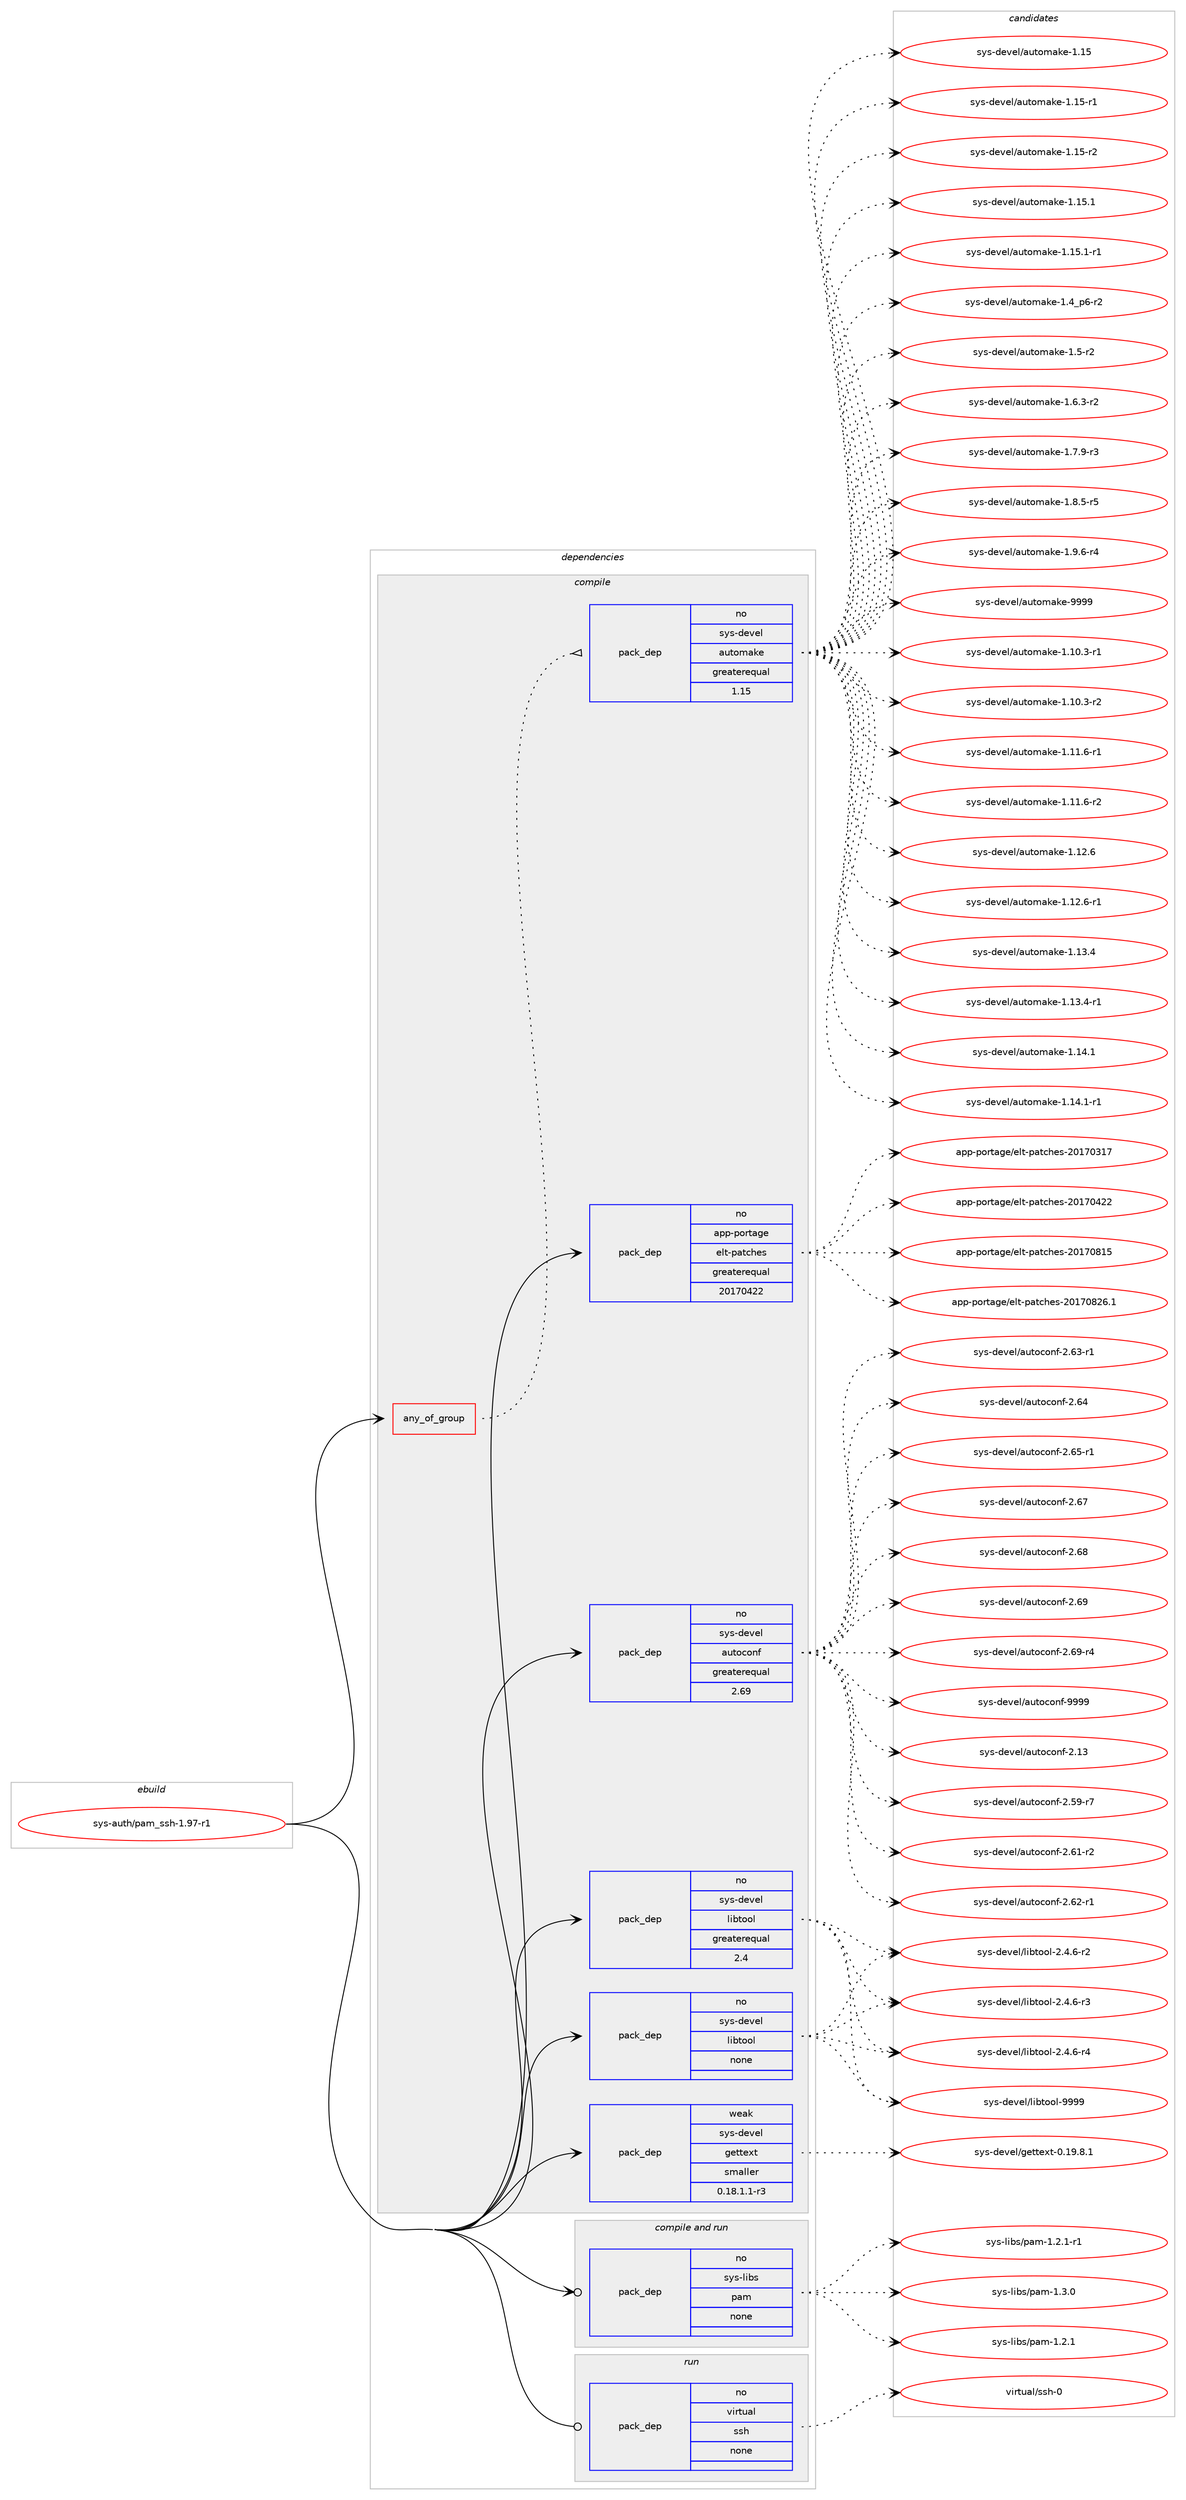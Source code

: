 digraph prolog {

# *************
# Graph options
# *************

newrank=true;
concentrate=true;
compound=true;
graph [rankdir=LR,fontname=Helvetica,fontsize=10,ranksep=1.5];#, ranksep=2.5, nodesep=0.2];
edge  [arrowhead=vee];
node  [fontname=Helvetica,fontsize=10];

# **********
# The ebuild
# **********

subgraph cluster_leftcol {
color=gray;
rank=same;
label=<<i>ebuild</i>>;
id [label="sys-auth/pam_ssh-1.97-r1", color=red, width=4, href="../sys-auth/pam_ssh-1.97-r1.svg"];
}

# ****************
# The dependencies
# ****************

subgraph cluster_midcol {
color=gray;
label=<<i>dependencies</i>>;
subgraph cluster_compile {
fillcolor="#eeeeee";
style=filled;
label=<<i>compile</i>>;
subgraph any7995 {
dependency475345 [label=<<TABLE BORDER="0" CELLBORDER="1" CELLSPACING="0" CELLPADDING="4"><TR><TD CELLPADDING="10">any_of_group</TD></TR></TABLE>>, shape=none, color=red];subgraph pack352589 {
dependency475346 [label=<<TABLE BORDER="0" CELLBORDER="1" CELLSPACING="0" CELLPADDING="4" WIDTH="220"><TR><TD ROWSPAN="6" CELLPADDING="30">pack_dep</TD></TR><TR><TD WIDTH="110">no</TD></TR><TR><TD>sys-devel</TD></TR><TR><TD>automake</TD></TR><TR><TD>greaterequal</TD></TR><TR><TD>1.15</TD></TR></TABLE>>, shape=none, color=blue];
}
dependency475345:e -> dependency475346:w [weight=20,style="dotted",arrowhead="oinv"];
}
id:e -> dependency475345:w [weight=20,style="solid",arrowhead="vee"];
subgraph pack352590 {
dependency475347 [label=<<TABLE BORDER="0" CELLBORDER="1" CELLSPACING="0" CELLPADDING="4" WIDTH="220"><TR><TD ROWSPAN="6" CELLPADDING="30">pack_dep</TD></TR><TR><TD WIDTH="110">no</TD></TR><TR><TD>app-portage</TD></TR><TR><TD>elt-patches</TD></TR><TR><TD>greaterequal</TD></TR><TR><TD>20170422</TD></TR></TABLE>>, shape=none, color=blue];
}
id:e -> dependency475347:w [weight=20,style="solid",arrowhead="vee"];
subgraph pack352591 {
dependency475348 [label=<<TABLE BORDER="0" CELLBORDER="1" CELLSPACING="0" CELLPADDING="4" WIDTH="220"><TR><TD ROWSPAN="6" CELLPADDING="30">pack_dep</TD></TR><TR><TD WIDTH="110">no</TD></TR><TR><TD>sys-devel</TD></TR><TR><TD>autoconf</TD></TR><TR><TD>greaterequal</TD></TR><TR><TD>2.69</TD></TR></TABLE>>, shape=none, color=blue];
}
id:e -> dependency475348:w [weight=20,style="solid",arrowhead="vee"];
subgraph pack352592 {
dependency475349 [label=<<TABLE BORDER="0" CELLBORDER="1" CELLSPACING="0" CELLPADDING="4" WIDTH="220"><TR><TD ROWSPAN="6" CELLPADDING="30">pack_dep</TD></TR><TR><TD WIDTH="110">no</TD></TR><TR><TD>sys-devel</TD></TR><TR><TD>libtool</TD></TR><TR><TD>greaterequal</TD></TR><TR><TD>2.4</TD></TR></TABLE>>, shape=none, color=blue];
}
id:e -> dependency475349:w [weight=20,style="solid",arrowhead="vee"];
subgraph pack352593 {
dependency475350 [label=<<TABLE BORDER="0" CELLBORDER="1" CELLSPACING="0" CELLPADDING="4" WIDTH="220"><TR><TD ROWSPAN="6" CELLPADDING="30">pack_dep</TD></TR><TR><TD WIDTH="110">no</TD></TR><TR><TD>sys-devel</TD></TR><TR><TD>libtool</TD></TR><TR><TD>none</TD></TR><TR><TD></TD></TR></TABLE>>, shape=none, color=blue];
}
id:e -> dependency475350:w [weight=20,style="solid",arrowhead="vee"];
subgraph pack352594 {
dependency475351 [label=<<TABLE BORDER="0" CELLBORDER="1" CELLSPACING="0" CELLPADDING="4" WIDTH="220"><TR><TD ROWSPAN="6" CELLPADDING="30">pack_dep</TD></TR><TR><TD WIDTH="110">weak</TD></TR><TR><TD>sys-devel</TD></TR><TR><TD>gettext</TD></TR><TR><TD>smaller</TD></TR><TR><TD>0.18.1.1-r3</TD></TR></TABLE>>, shape=none, color=blue];
}
id:e -> dependency475351:w [weight=20,style="solid",arrowhead="vee"];
}
subgraph cluster_compileandrun {
fillcolor="#eeeeee";
style=filled;
label=<<i>compile and run</i>>;
subgraph pack352595 {
dependency475352 [label=<<TABLE BORDER="0" CELLBORDER="1" CELLSPACING="0" CELLPADDING="4" WIDTH="220"><TR><TD ROWSPAN="6" CELLPADDING="30">pack_dep</TD></TR><TR><TD WIDTH="110">no</TD></TR><TR><TD>sys-libs</TD></TR><TR><TD>pam</TD></TR><TR><TD>none</TD></TR><TR><TD></TD></TR></TABLE>>, shape=none, color=blue];
}
id:e -> dependency475352:w [weight=20,style="solid",arrowhead="odotvee"];
}
subgraph cluster_run {
fillcolor="#eeeeee";
style=filled;
label=<<i>run</i>>;
subgraph pack352596 {
dependency475353 [label=<<TABLE BORDER="0" CELLBORDER="1" CELLSPACING="0" CELLPADDING="4" WIDTH="220"><TR><TD ROWSPAN="6" CELLPADDING="30">pack_dep</TD></TR><TR><TD WIDTH="110">no</TD></TR><TR><TD>virtual</TD></TR><TR><TD>ssh</TD></TR><TR><TD>none</TD></TR><TR><TD></TD></TR></TABLE>>, shape=none, color=blue];
}
id:e -> dependency475353:w [weight=20,style="solid",arrowhead="odot"];
}
}

# **************
# The candidates
# **************

subgraph cluster_choices {
rank=same;
color=gray;
label=<<i>candidates</i>>;

subgraph choice352589 {
color=black;
nodesep=1;
choice11512111545100101118101108479711711611110997107101454946494846514511449 [label="sys-devel/automake-1.10.3-r1", color=red, width=4,href="../sys-devel/automake-1.10.3-r1.svg"];
choice11512111545100101118101108479711711611110997107101454946494846514511450 [label="sys-devel/automake-1.10.3-r2", color=red, width=4,href="../sys-devel/automake-1.10.3-r2.svg"];
choice11512111545100101118101108479711711611110997107101454946494946544511449 [label="sys-devel/automake-1.11.6-r1", color=red, width=4,href="../sys-devel/automake-1.11.6-r1.svg"];
choice11512111545100101118101108479711711611110997107101454946494946544511450 [label="sys-devel/automake-1.11.6-r2", color=red, width=4,href="../sys-devel/automake-1.11.6-r2.svg"];
choice1151211154510010111810110847971171161111099710710145494649504654 [label="sys-devel/automake-1.12.6", color=red, width=4,href="../sys-devel/automake-1.12.6.svg"];
choice11512111545100101118101108479711711611110997107101454946495046544511449 [label="sys-devel/automake-1.12.6-r1", color=red, width=4,href="../sys-devel/automake-1.12.6-r1.svg"];
choice1151211154510010111810110847971171161111099710710145494649514652 [label="sys-devel/automake-1.13.4", color=red, width=4,href="../sys-devel/automake-1.13.4.svg"];
choice11512111545100101118101108479711711611110997107101454946495146524511449 [label="sys-devel/automake-1.13.4-r1", color=red, width=4,href="../sys-devel/automake-1.13.4-r1.svg"];
choice1151211154510010111810110847971171161111099710710145494649524649 [label="sys-devel/automake-1.14.1", color=red, width=4,href="../sys-devel/automake-1.14.1.svg"];
choice11512111545100101118101108479711711611110997107101454946495246494511449 [label="sys-devel/automake-1.14.1-r1", color=red, width=4,href="../sys-devel/automake-1.14.1-r1.svg"];
choice115121115451001011181011084797117116111109971071014549464953 [label="sys-devel/automake-1.15", color=red, width=4,href="../sys-devel/automake-1.15.svg"];
choice1151211154510010111810110847971171161111099710710145494649534511449 [label="sys-devel/automake-1.15-r1", color=red, width=4,href="../sys-devel/automake-1.15-r1.svg"];
choice1151211154510010111810110847971171161111099710710145494649534511450 [label="sys-devel/automake-1.15-r2", color=red, width=4,href="../sys-devel/automake-1.15-r2.svg"];
choice1151211154510010111810110847971171161111099710710145494649534649 [label="sys-devel/automake-1.15.1", color=red, width=4,href="../sys-devel/automake-1.15.1.svg"];
choice11512111545100101118101108479711711611110997107101454946495346494511449 [label="sys-devel/automake-1.15.1-r1", color=red, width=4,href="../sys-devel/automake-1.15.1-r1.svg"];
choice115121115451001011181011084797117116111109971071014549465295112544511450 [label="sys-devel/automake-1.4_p6-r2", color=red, width=4,href="../sys-devel/automake-1.4_p6-r2.svg"];
choice11512111545100101118101108479711711611110997107101454946534511450 [label="sys-devel/automake-1.5-r2", color=red, width=4,href="../sys-devel/automake-1.5-r2.svg"];
choice115121115451001011181011084797117116111109971071014549465446514511450 [label="sys-devel/automake-1.6.3-r2", color=red, width=4,href="../sys-devel/automake-1.6.3-r2.svg"];
choice115121115451001011181011084797117116111109971071014549465546574511451 [label="sys-devel/automake-1.7.9-r3", color=red, width=4,href="../sys-devel/automake-1.7.9-r3.svg"];
choice115121115451001011181011084797117116111109971071014549465646534511453 [label="sys-devel/automake-1.8.5-r5", color=red, width=4,href="../sys-devel/automake-1.8.5-r5.svg"];
choice115121115451001011181011084797117116111109971071014549465746544511452 [label="sys-devel/automake-1.9.6-r4", color=red, width=4,href="../sys-devel/automake-1.9.6-r4.svg"];
choice115121115451001011181011084797117116111109971071014557575757 [label="sys-devel/automake-9999", color=red, width=4,href="../sys-devel/automake-9999.svg"];
dependency475346:e -> choice11512111545100101118101108479711711611110997107101454946494846514511449:w [style=dotted,weight="100"];
dependency475346:e -> choice11512111545100101118101108479711711611110997107101454946494846514511450:w [style=dotted,weight="100"];
dependency475346:e -> choice11512111545100101118101108479711711611110997107101454946494946544511449:w [style=dotted,weight="100"];
dependency475346:e -> choice11512111545100101118101108479711711611110997107101454946494946544511450:w [style=dotted,weight="100"];
dependency475346:e -> choice1151211154510010111810110847971171161111099710710145494649504654:w [style=dotted,weight="100"];
dependency475346:e -> choice11512111545100101118101108479711711611110997107101454946495046544511449:w [style=dotted,weight="100"];
dependency475346:e -> choice1151211154510010111810110847971171161111099710710145494649514652:w [style=dotted,weight="100"];
dependency475346:e -> choice11512111545100101118101108479711711611110997107101454946495146524511449:w [style=dotted,weight="100"];
dependency475346:e -> choice1151211154510010111810110847971171161111099710710145494649524649:w [style=dotted,weight="100"];
dependency475346:e -> choice11512111545100101118101108479711711611110997107101454946495246494511449:w [style=dotted,weight="100"];
dependency475346:e -> choice115121115451001011181011084797117116111109971071014549464953:w [style=dotted,weight="100"];
dependency475346:e -> choice1151211154510010111810110847971171161111099710710145494649534511449:w [style=dotted,weight="100"];
dependency475346:e -> choice1151211154510010111810110847971171161111099710710145494649534511450:w [style=dotted,weight="100"];
dependency475346:e -> choice1151211154510010111810110847971171161111099710710145494649534649:w [style=dotted,weight="100"];
dependency475346:e -> choice11512111545100101118101108479711711611110997107101454946495346494511449:w [style=dotted,weight="100"];
dependency475346:e -> choice115121115451001011181011084797117116111109971071014549465295112544511450:w [style=dotted,weight="100"];
dependency475346:e -> choice11512111545100101118101108479711711611110997107101454946534511450:w [style=dotted,weight="100"];
dependency475346:e -> choice115121115451001011181011084797117116111109971071014549465446514511450:w [style=dotted,weight="100"];
dependency475346:e -> choice115121115451001011181011084797117116111109971071014549465546574511451:w [style=dotted,weight="100"];
dependency475346:e -> choice115121115451001011181011084797117116111109971071014549465646534511453:w [style=dotted,weight="100"];
dependency475346:e -> choice115121115451001011181011084797117116111109971071014549465746544511452:w [style=dotted,weight="100"];
dependency475346:e -> choice115121115451001011181011084797117116111109971071014557575757:w [style=dotted,weight="100"];
}
subgraph choice352590 {
color=black;
nodesep=1;
choice97112112451121111141169710310147101108116451129711699104101115455048495548514955 [label="app-portage/elt-patches-20170317", color=red, width=4,href="../app-portage/elt-patches-20170317.svg"];
choice97112112451121111141169710310147101108116451129711699104101115455048495548525050 [label="app-portage/elt-patches-20170422", color=red, width=4,href="../app-portage/elt-patches-20170422.svg"];
choice97112112451121111141169710310147101108116451129711699104101115455048495548564953 [label="app-portage/elt-patches-20170815", color=red, width=4,href="../app-portage/elt-patches-20170815.svg"];
choice971121124511211111411697103101471011081164511297116991041011154550484955485650544649 [label="app-portage/elt-patches-20170826.1", color=red, width=4,href="../app-portage/elt-patches-20170826.1.svg"];
dependency475347:e -> choice97112112451121111141169710310147101108116451129711699104101115455048495548514955:w [style=dotted,weight="100"];
dependency475347:e -> choice97112112451121111141169710310147101108116451129711699104101115455048495548525050:w [style=dotted,weight="100"];
dependency475347:e -> choice97112112451121111141169710310147101108116451129711699104101115455048495548564953:w [style=dotted,weight="100"];
dependency475347:e -> choice971121124511211111411697103101471011081164511297116991041011154550484955485650544649:w [style=dotted,weight="100"];
}
subgraph choice352591 {
color=black;
nodesep=1;
choice115121115451001011181011084797117116111991111101024550464951 [label="sys-devel/autoconf-2.13", color=red, width=4,href="../sys-devel/autoconf-2.13.svg"];
choice1151211154510010111810110847971171161119911111010245504653574511455 [label="sys-devel/autoconf-2.59-r7", color=red, width=4,href="../sys-devel/autoconf-2.59-r7.svg"];
choice1151211154510010111810110847971171161119911111010245504654494511450 [label="sys-devel/autoconf-2.61-r2", color=red, width=4,href="../sys-devel/autoconf-2.61-r2.svg"];
choice1151211154510010111810110847971171161119911111010245504654504511449 [label="sys-devel/autoconf-2.62-r1", color=red, width=4,href="../sys-devel/autoconf-2.62-r1.svg"];
choice1151211154510010111810110847971171161119911111010245504654514511449 [label="sys-devel/autoconf-2.63-r1", color=red, width=4,href="../sys-devel/autoconf-2.63-r1.svg"];
choice115121115451001011181011084797117116111991111101024550465452 [label="sys-devel/autoconf-2.64", color=red, width=4,href="../sys-devel/autoconf-2.64.svg"];
choice1151211154510010111810110847971171161119911111010245504654534511449 [label="sys-devel/autoconf-2.65-r1", color=red, width=4,href="../sys-devel/autoconf-2.65-r1.svg"];
choice115121115451001011181011084797117116111991111101024550465455 [label="sys-devel/autoconf-2.67", color=red, width=4,href="../sys-devel/autoconf-2.67.svg"];
choice115121115451001011181011084797117116111991111101024550465456 [label="sys-devel/autoconf-2.68", color=red, width=4,href="../sys-devel/autoconf-2.68.svg"];
choice115121115451001011181011084797117116111991111101024550465457 [label="sys-devel/autoconf-2.69", color=red, width=4,href="../sys-devel/autoconf-2.69.svg"];
choice1151211154510010111810110847971171161119911111010245504654574511452 [label="sys-devel/autoconf-2.69-r4", color=red, width=4,href="../sys-devel/autoconf-2.69-r4.svg"];
choice115121115451001011181011084797117116111991111101024557575757 [label="sys-devel/autoconf-9999", color=red, width=4,href="../sys-devel/autoconf-9999.svg"];
dependency475348:e -> choice115121115451001011181011084797117116111991111101024550464951:w [style=dotted,weight="100"];
dependency475348:e -> choice1151211154510010111810110847971171161119911111010245504653574511455:w [style=dotted,weight="100"];
dependency475348:e -> choice1151211154510010111810110847971171161119911111010245504654494511450:w [style=dotted,weight="100"];
dependency475348:e -> choice1151211154510010111810110847971171161119911111010245504654504511449:w [style=dotted,weight="100"];
dependency475348:e -> choice1151211154510010111810110847971171161119911111010245504654514511449:w [style=dotted,weight="100"];
dependency475348:e -> choice115121115451001011181011084797117116111991111101024550465452:w [style=dotted,weight="100"];
dependency475348:e -> choice1151211154510010111810110847971171161119911111010245504654534511449:w [style=dotted,weight="100"];
dependency475348:e -> choice115121115451001011181011084797117116111991111101024550465455:w [style=dotted,weight="100"];
dependency475348:e -> choice115121115451001011181011084797117116111991111101024550465456:w [style=dotted,weight="100"];
dependency475348:e -> choice115121115451001011181011084797117116111991111101024550465457:w [style=dotted,weight="100"];
dependency475348:e -> choice1151211154510010111810110847971171161119911111010245504654574511452:w [style=dotted,weight="100"];
dependency475348:e -> choice115121115451001011181011084797117116111991111101024557575757:w [style=dotted,weight="100"];
}
subgraph choice352592 {
color=black;
nodesep=1;
choice1151211154510010111810110847108105981161111111084550465246544511450 [label="sys-devel/libtool-2.4.6-r2", color=red, width=4,href="../sys-devel/libtool-2.4.6-r2.svg"];
choice1151211154510010111810110847108105981161111111084550465246544511451 [label="sys-devel/libtool-2.4.6-r3", color=red, width=4,href="../sys-devel/libtool-2.4.6-r3.svg"];
choice1151211154510010111810110847108105981161111111084550465246544511452 [label="sys-devel/libtool-2.4.6-r4", color=red, width=4,href="../sys-devel/libtool-2.4.6-r4.svg"];
choice1151211154510010111810110847108105981161111111084557575757 [label="sys-devel/libtool-9999", color=red, width=4,href="../sys-devel/libtool-9999.svg"];
dependency475349:e -> choice1151211154510010111810110847108105981161111111084550465246544511450:w [style=dotted,weight="100"];
dependency475349:e -> choice1151211154510010111810110847108105981161111111084550465246544511451:w [style=dotted,weight="100"];
dependency475349:e -> choice1151211154510010111810110847108105981161111111084550465246544511452:w [style=dotted,weight="100"];
dependency475349:e -> choice1151211154510010111810110847108105981161111111084557575757:w [style=dotted,weight="100"];
}
subgraph choice352593 {
color=black;
nodesep=1;
choice1151211154510010111810110847108105981161111111084550465246544511450 [label="sys-devel/libtool-2.4.6-r2", color=red, width=4,href="../sys-devel/libtool-2.4.6-r2.svg"];
choice1151211154510010111810110847108105981161111111084550465246544511451 [label="sys-devel/libtool-2.4.6-r3", color=red, width=4,href="../sys-devel/libtool-2.4.6-r3.svg"];
choice1151211154510010111810110847108105981161111111084550465246544511452 [label="sys-devel/libtool-2.4.6-r4", color=red, width=4,href="../sys-devel/libtool-2.4.6-r4.svg"];
choice1151211154510010111810110847108105981161111111084557575757 [label="sys-devel/libtool-9999", color=red, width=4,href="../sys-devel/libtool-9999.svg"];
dependency475350:e -> choice1151211154510010111810110847108105981161111111084550465246544511450:w [style=dotted,weight="100"];
dependency475350:e -> choice1151211154510010111810110847108105981161111111084550465246544511451:w [style=dotted,weight="100"];
dependency475350:e -> choice1151211154510010111810110847108105981161111111084550465246544511452:w [style=dotted,weight="100"];
dependency475350:e -> choice1151211154510010111810110847108105981161111111084557575757:w [style=dotted,weight="100"];
}
subgraph choice352594 {
color=black;
nodesep=1;
choice1151211154510010111810110847103101116116101120116454846495746564649 [label="sys-devel/gettext-0.19.8.1", color=red, width=4,href="../sys-devel/gettext-0.19.8.1.svg"];
dependency475351:e -> choice1151211154510010111810110847103101116116101120116454846495746564649:w [style=dotted,weight="100"];
}
subgraph choice352595 {
color=black;
nodesep=1;
choice11512111545108105981154711297109454946504649 [label="sys-libs/pam-1.2.1", color=red, width=4,href="../sys-libs/pam-1.2.1.svg"];
choice115121115451081059811547112971094549465046494511449 [label="sys-libs/pam-1.2.1-r1", color=red, width=4,href="../sys-libs/pam-1.2.1-r1.svg"];
choice11512111545108105981154711297109454946514648 [label="sys-libs/pam-1.3.0", color=red, width=4,href="../sys-libs/pam-1.3.0.svg"];
dependency475352:e -> choice11512111545108105981154711297109454946504649:w [style=dotted,weight="100"];
dependency475352:e -> choice115121115451081059811547112971094549465046494511449:w [style=dotted,weight="100"];
dependency475352:e -> choice11512111545108105981154711297109454946514648:w [style=dotted,weight="100"];
}
subgraph choice352596 {
color=black;
nodesep=1;
choice11810511411611797108471151151044548 [label="virtual/ssh-0", color=red, width=4,href="../virtual/ssh-0.svg"];
dependency475353:e -> choice11810511411611797108471151151044548:w [style=dotted,weight="100"];
}
}

}
